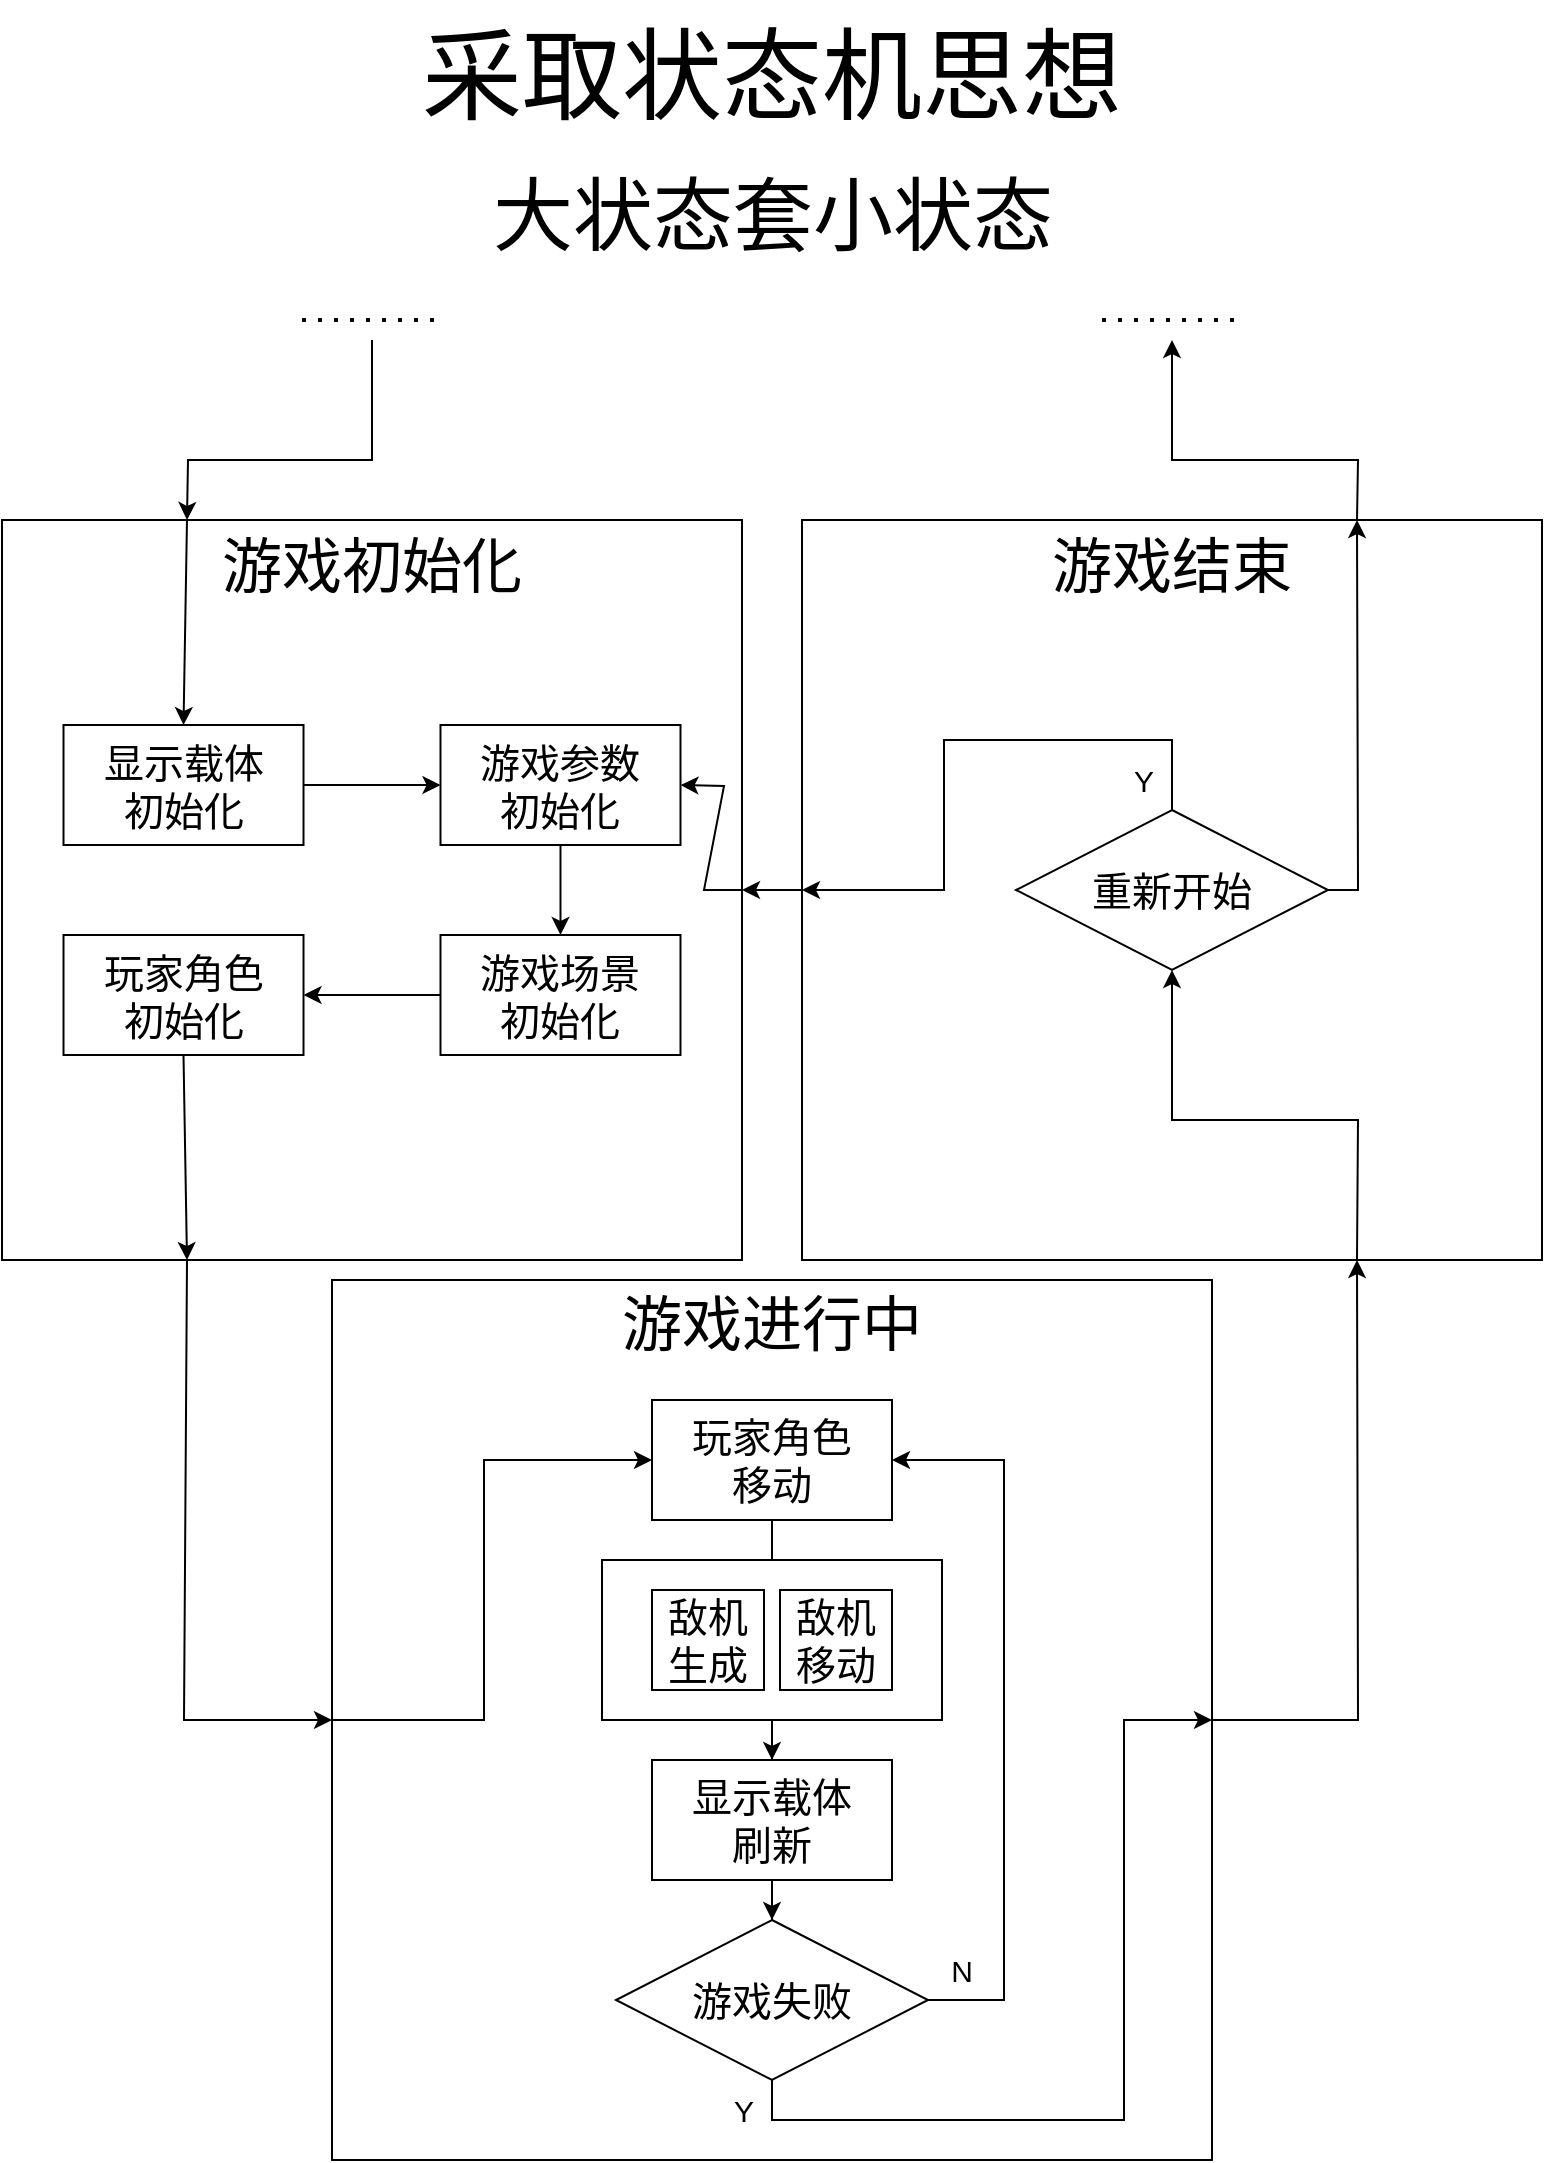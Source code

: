 <mxfile version="17.4.2" type="device"><diagram id="EVMfnuVXlGGx3GlSnexy" name="第 1 页"><mxGraphModel dx="1420" dy="905" grid="1" gridSize="10" guides="1" tooltips="1" connect="1" arrows="1" fold="1" page="1" pageScale="1" pageWidth="827" pageHeight="1169" math="0" shadow="0"><root><mxCell id="0"/><mxCell id="1" parent="0"/><mxCell id="DVun11mZxx7akJFx8gIE-1" value="游戏初始化&lt;br&gt;&lt;br&gt;&lt;br&gt;&lt;br&gt;&lt;br&gt;&lt;br&gt;&lt;br&gt;&lt;br&gt;&lt;br&gt;&lt;br&gt;" style="rounded=0;whiteSpace=wrap;html=1;fontSize=30;" vertex="1" parent="1"><mxGeometry x="29" y="290" width="370" height="370" as="geometry"/></mxCell><mxCell id="DVun11mZxx7akJFx8gIE-34" value="" style="edgeStyle=orthogonalEdgeStyle;rounded=0;orthogonalLoop=1;jettySize=auto;html=1;fontSize=40;" edge="1" parent="1" source="DVun11mZxx7akJFx8gIE-2" target="DVun11mZxx7akJFx8gIE-5"><mxGeometry relative="1" as="geometry"/></mxCell><mxCell id="DVun11mZxx7akJFx8gIE-2" value="显示载体&lt;br&gt;初始化" style="rounded=0;whiteSpace=wrap;html=1;fontSize=20;" vertex="1" parent="1"><mxGeometry x="59.75" y="392.5" width="120" height="60" as="geometry"/></mxCell><mxCell id="DVun11mZxx7akJFx8gIE-36" value="" style="edgeStyle=orthogonalEdgeStyle;rounded=0;orthogonalLoop=1;jettySize=auto;html=1;fontSize=40;" edge="1" parent="1" source="DVun11mZxx7akJFx8gIE-3" target="DVun11mZxx7akJFx8gIE-4"><mxGeometry relative="1" as="geometry"/></mxCell><mxCell id="DVun11mZxx7akJFx8gIE-3" value="游戏场景&lt;br&gt;初始化" style="rounded=0;whiteSpace=wrap;html=1;fontSize=20;" vertex="1" parent="1"><mxGeometry x="248.25" y="497.5" width="120" height="60" as="geometry"/></mxCell><mxCell id="DVun11mZxx7akJFx8gIE-4" value="玩家角色&lt;br&gt;初始化" style="rounded=0;whiteSpace=wrap;html=1;fontSize=20;" vertex="1" parent="1"><mxGeometry x="59.75" y="497.5" width="120" height="60" as="geometry"/></mxCell><mxCell id="DVun11mZxx7akJFx8gIE-35" value="" style="edgeStyle=orthogonalEdgeStyle;rounded=0;orthogonalLoop=1;jettySize=auto;html=1;fontSize=40;" edge="1" parent="1" source="DVun11mZxx7akJFx8gIE-5" target="DVun11mZxx7akJFx8gIE-3"><mxGeometry relative="1" as="geometry"/></mxCell><mxCell id="DVun11mZxx7akJFx8gIE-5" value="游戏参数&lt;br&gt;初始化" style="rounded=0;whiteSpace=wrap;html=1;fontSize=20;" vertex="1" parent="1"><mxGeometry x="248.25" y="392.5" width="120" height="60" as="geometry"/></mxCell><mxCell id="DVun11mZxx7akJFx8gIE-11" value="游戏结束&lt;br&gt;&lt;br&gt;&lt;br&gt;&lt;br&gt;&lt;br&gt;&lt;br&gt;&lt;br&gt;&lt;br&gt;&lt;br&gt;&lt;br&gt;" style="rounded=0;whiteSpace=wrap;html=1;fontSize=30;" vertex="1" parent="1"><mxGeometry x="429" y="290" width="370" height="370" as="geometry"/></mxCell><mxCell id="DVun11mZxx7akJFx8gIE-12" value="游戏进行中&lt;br&gt;&lt;br&gt;&lt;br&gt;&lt;br&gt;&lt;br&gt;&lt;br&gt;&lt;br&gt;&lt;br&gt;&lt;br&gt;&lt;br&gt;&lt;br&gt;&lt;br&gt;" style="rounded=0;whiteSpace=wrap;html=1;fontSize=30;" vertex="1" parent="1"><mxGeometry x="194" y="670" width="440" height="440" as="geometry"/></mxCell><mxCell id="DVun11mZxx7akJFx8gIE-13" value="" style="endArrow=classic;html=1;rounded=0;fontSize=20;exitX=0.25;exitY=1;exitDx=0;exitDy=0;entryX=0;entryY=0.5;entryDx=0;entryDy=0;" edge="1" parent="1" source="DVun11mZxx7akJFx8gIE-1" target="DVun11mZxx7akJFx8gIE-12"><mxGeometry width="50" height="50" relative="1" as="geometry"><mxPoint x="110" y="820" as="sourcePoint"/><mxPoint x="160" y="770" as="targetPoint"/><Array as="points"><mxPoint x="120" y="890"/></Array></mxGeometry></mxCell><mxCell id="DVun11mZxx7akJFx8gIE-16" value="" style="endArrow=classic;html=1;rounded=0;fontSize=20;exitX=1;exitY=0.5;exitDx=0;exitDy=0;entryX=0.75;entryY=1;entryDx=0;entryDy=0;" edge="1" parent="1" source="DVun11mZxx7akJFx8gIE-12" target="DVun11mZxx7akJFx8gIE-11"><mxGeometry width="50" height="50" relative="1" as="geometry"><mxPoint x="730" y="870" as="sourcePoint"/><mxPoint x="780" y="820" as="targetPoint"/><Array as="points"><mxPoint x="707" y="890"/></Array></mxGeometry></mxCell><mxCell id="DVun11mZxx7akJFx8gIE-19" value="采取状态机思想" style="text;html=1;strokeColor=none;fillColor=none;align=center;verticalAlign=middle;whiteSpace=wrap;rounded=0;fontSize=50;" vertex="1" parent="1"><mxGeometry x="238" y="30" width="352" height="75.86" as="geometry"/></mxCell><mxCell id="DVun11mZxx7akJFx8gIE-20" value="大状态套小状态" style="text;html=1;strokeColor=none;fillColor=none;align=center;verticalAlign=middle;whiteSpace=wrap;rounded=0;fontSize=40;" vertex="1" parent="1"><mxGeometry x="248.5" y="110" width="331" height="54.14" as="geometry"/></mxCell><mxCell id="DVun11mZxx7akJFx8gIE-22" value="" style="endArrow=classic;html=1;rounded=0;fontSize=40;entryX=1;entryY=0.5;entryDx=0;entryDy=0;exitX=0;exitY=0.5;exitDx=0;exitDy=0;" edge="1" parent="1" source="DVun11mZxx7akJFx8gIE-11" target="DVun11mZxx7akJFx8gIE-1"><mxGeometry width="50" height="50" relative="1" as="geometry"><mxPoint x="640" y="270" as="sourcePoint"/><mxPoint x="690" y="220" as="targetPoint"/></mxGeometry></mxCell><mxCell id="DVun11mZxx7akJFx8gIE-33" value="" style="endArrow=classic;html=1;rounded=0;fontSize=40;entryX=0.25;entryY=1;entryDx=0;entryDy=0;exitX=0.5;exitY=1;exitDx=0;exitDy=0;" edge="1" parent="1" source="DVun11mZxx7akJFx8gIE-4" target="DVun11mZxx7akJFx8gIE-1"><mxGeometry width="50" height="50" relative="1" as="geometry"><mxPoint y="770" as="sourcePoint"/><mxPoint x="50" y="720" as="targetPoint"/></mxGeometry></mxCell><mxCell id="DVun11mZxx7akJFx8gIE-37" value="" style="endArrow=classic;html=1;rounded=0;fontSize=40;entryX=1;entryY=0.5;entryDx=0;entryDy=0;exitX=1;exitY=0.5;exitDx=0;exitDy=0;" edge="1" parent="1" source="DVun11mZxx7akJFx8gIE-1" target="DVun11mZxx7akJFx8gIE-5"><mxGeometry width="50" height="50" relative="1" as="geometry"><mxPoint x="200" y="500" as="sourcePoint"/><mxPoint x="250" y="450" as="targetPoint"/><Array as="points"><mxPoint x="380" y="475"/><mxPoint x="390" y="423"/></Array></mxGeometry></mxCell><mxCell id="DVun11mZxx7akJFx8gIE-38" value="" style="endArrow=none;dashed=1;html=1;dashPattern=1 3;strokeWidth=2;rounded=0;fontSize=40;" edge="1" parent="1"><mxGeometry width="50" height="50" relative="1" as="geometry"><mxPoint x="179" y="190" as="sourcePoint"/><mxPoint x="249" y="190" as="targetPoint"/></mxGeometry></mxCell><mxCell id="DVun11mZxx7akJFx8gIE-39" value="" style="endArrow=classic;html=1;rounded=0;fontSize=40;entryX=0.25;entryY=0;entryDx=0;entryDy=0;" edge="1" parent="1" target="DVun11mZxx7akJFx8gIE-1"><mxGeometry width="50" height="50" relative="1" as="geometry"><mxPoint x="214" y="200" as="sourcePoint"/><mxPoint x="160" y="180" as="targetPoint"/><Array as="points"><mxPoint x="214" y="260"/><mxPoint x="122" y="260"/></Array></mxGeometry></mxCell><mxCell id="DVun11mZxx7akJFx8gIE-41" value="" style="endArrow=none;dashed=1;html=1;dashPattern=1 3;strokeWidth=2;rounded=0;fontSize=40;" edge="1" parent="1"><mxGeometry width="50" height="50" relative="1" as="geometry"><mxPoint x="579" y="190" as="sourcePoint"/><mxPoint x="649" y="190" as="targetPoint"/></mxGeometry></mxCell><mxCell id="DVun11mZxx7akJFx8gIE-42" value="" style="endArrow=classic;html=1;rounded=0;fontSize=40;exitX=0.75;exitY=0;exitDx=0;exitDy=0;" edge="1" parent="1" source="DVun11mZxx7akJFx8gIE-11"><mxGeometry width="50" height="50" relative="1" as="geometry"><mxPoint x="614" y="290" as="sourcePoint"/><mxPoint x="614" y="200" as="targetPoint"/><Array as="points"><mxPoint x="707" y="260"/><mxPoint x="614" y="260"/></Array></mxGeometry></mxCell><mxCell id="DVun11mZxx7akJFx8gIE-43" value="重新开始" style="rhombus;whiteSpace=wrap;html=1;fontSize=20;" vertex="1" parent="1"><mxGeometry x="536" y="435" width="156" height="80" as="geometry"/></mxCell><mxCell id="DVun11mZxx7akJFx8gIE-44" value="" style="endArrow=classic;html=1;rounded=0;fontSize=20;exitX=0.75;exitY=1;exitDx=0;exitDy=0;entryX=0.5;entryY=1;entryDx=0;entryDy=0;" edge="1" parent="1" source="DVun11mZxx7akJFx8gIE-11" target="DVun11mZxx7akJFx8gIE-43"><mxGeometry width="50" height="50" relative="1" as="geometry"><mxPoint x="910" y="570" as="sourcePoint"/><mxPoint x="960" y="520" as="targetPoint"/><Array as="points"><mxPoint x="707" y="590"/><mxPoint x="614" y="590"/></Array></mxGeometry></mxCell><mxCell id="DVun11mZxx7akJFx8gIE-45" value="" style="endArrow=classic;html=1;rounded=0;fontSize=20;exitX=1;exitY=0.5;exitDx=0;exitDy=0;entryX=0.75;entryY=0;entryDx=0;entryDy=0;" edge="1" parent="1" source="DVun11mZxx7akJFx8gIE-43" target="DVun11mZxx7akJFx8gIE-11"><mxGeometry width="50" height="50" relative="1" as="geometry"><mxPoint x="910" y="500" as="sourcePoint"/><mxPoint x="960" y="450" as="targetPoint"/><Array as="points"><mxPoint x="707" y="475"/></Array></mxGeometry></mxCell><mxCell id="DVun11mZxx7akJFx8gIE-46" value="N" style="text;html=1;strokeColor=none;fillColor=none;align=center;verticalAlign=middle;whiteSpace=wrap;rounded=0;fontSize=15;" vertex="1" parent="1"><mxGeometry x="499" y="1000" width="20" height="30" as="geometry"/></mxCell><mxCell id="DVun11mZxx7akJFx8gIE-47" value="" style="endArrow=classic;html=1;rounded=0;fontSize=15;exitX=0.5;exitY=0;exitDx=0;exitDy=0;entryX=0;entryY=0.5;entryDx=0;entryDy=0;" edge="1" parent="1" source="DVun11mZxx7akJFx8gIE-43" target="DVun11mZxx7akJFx8gIE-11"><mxGeometry width="50" height="50" relative="1" as="geometry"><mxPoint x="960" y="440" as="sourcePoint"/><mxPoint x="1010" y="390" as="targetPoint"/><Array as="points"><mxPoint x="614" y="400"/><mxPoint x="500" y="400"/><mxPoint x="500" y="475"/></Array></mxGeometry></mxCell><mxCell id="DVun11mZxx7akJFx8gIE-48" value="Y" style="text;html=1;strokeColor=none;fillColor=none;align=center;verticalAlign=middle;whiteSpace=wrap;rounded=0;fontSize=15;" vertex="1" parent="1"><mxGeometry x="590" y="405" width="20" height="30" as="geometry"/></mxCell><mxCell id="DVun11mZxx7akJFx8gIE-49" value="" style="endArrow=classic;html=1;rounded=0;fontSize=15;entryX=0.5;entryY=0;entryDx=0;entryDy=0;exitX=0.25;exitY=0;exitDx=0;exitDy=0;" edge="1" parent="1" source="DVun11mZxx7akJFx8gIE-1" target="DVun11mZxx7akJFx8gIE-2"><mxGeometry width="50" height="50" relative="1" as="geometry"><mxPoint x="50" y="750" as="sourcePoint"/><mxPoint x="100" y="700" as="targetPoint"/></mxGeometry></mxCell><mxCell id="DVun11mZxx7akJFx8gIE-50" value="游戏失败" style="rhombus;whiteSpace=wrap;html=1;fontSize=20;" vertex="1" parent="1"><mxGeometry x="336" y="990" width="156" height="80" as="geometry"/></mxCell><mxCell id="DVun11mZxx7akJFx8gIE-62" value="" style="edgeStyle=orthogonalEdgeStyle;rounded=0;orthogonalLoop=1;jettySize=auto;html=1;fontSize=20;" edge="1" parent="1" source="DVun11mZxx7akJFx8gIE-52" target="DVun11mZxx7akJFx8gIE-60"><mxGeometry relative="1" as="geometry"/></mxCell><mxCell id="DVun11mZxx7akJFx8gIE-52" value="玩家角色&lt;br&gt;移动" style="rounded=0;whiteSpace=wrap;html=1;fontSize=20;" vertex="1" parent="1"><mxGeometry x="354" y="730" width="120" height="60" as="geometry"/></mxCell><mxCell id="DVun11mZxx7akJFx8gIE-63" value="" style="edgeStyle=orthogonalEdgeStyle;rounded=0;orthogonalLoop=1;jettySize=auto;html=1;fontSize=20;" edge="1" parent="1" source="DVun11mZxx7akJFx8gIE-57" target="DVun11mZxx7akJFx8gIE-61"><mxGeometry relative="1" as="geometry"/></mxCell><mxCell id="DVun11mZxx7akJFx8gIE-57" value="" style="rounded=0;whiteSpace=wrap;html=1;fontSize=15;" vertex="1" parent="1"><mxGeometry x="329" y="810" width="170" height="80" as="geometry"/></mxCell><mxCell id="DVun11mZxx7akJFx8gIE-59" value="敌机&lt;br&gt;生成" style="rounded=0;whiteSpace=wrap;html=1;fontSize=20;" vertex="1" parent="1"><mxGeometry x="354" y="825" width="56" height="50" as="geometry"/></mxCell><mxCell id="DVun11mZxx7akJFx8gIE-60" value="敌机&lt;br&gt;移动" style="rounded=0;whiteSpace=wrap;html=1;fontSize=20;" vertex="1" parent="1"><mxGeometry x="418" y="825" width="56" height="50" as="geometry"/></mxCell><mxCell id="DVun11mZxx7akJFx8gIE-64" value="" style="edgeStyle=orthogonalEdgeStyle;rounded=0;orthogonalLoop=1;jettySize=auto;html=1;fontSize=20;" edge="1" parent="1" source="DVun11mZxx7akJFx8gIE-61" target="DVun11mZxx7akJFx8gIE-50"><mxGeometry relative="1" as="geometry"/></mxCell><mxCell id="DVun11mZxx7akJFx8gIE-61" value="显示载体&lt;br style=&quot;font-size: 20px;&quot;&gt;刷新" style="rounded=0;whiteSpace=wrap;html=1;fontSize=20;" vertex="1" parent="1"><mxGeometry x="354" y="910" width="120" height="60" as="geometry"/></mxCell><mxCell id="DVun11mZxx7akJFx8gIE-65" value="" style="endArrow=classic;html=1;rounded=0;fontSize=20;exitX=0.5;exitY=1;exitDx=0;exitDy=0;entryX=1;entryY=0.5;entryDx=0;entryDy=0;" edge="1" parent="1" source="DVun11mZxx7akJFx8gIE-50" target="DVun11mZxx7akJFx8gIE-12"><mxGeometry width="50" height="50" relative="1" as="geometry"><mxPoint x="70" y="1040" as="sourcePoint"/><mxPoint x="120" y="990" as="targetPoint"/><Array as="points"><mxPoint x="414" y="1090"/><mxPoint x="590" y="1090"/><mxPoint x="590" y="890"/></Array></mxGeometry></mxCell><mxCell id="DVun11mZxx7akJFx8gIE-66" value="Y" style="text;html=1;strokeColor=none;fillColor=none;align=center;verticalAlign=middle;whiteSpace=wrap;rounded=0;fontSize=15;" vertex="1" parent="1"><mxGeometry x="390" y="1070" width="20" height="30" as="geometry"/></mxCell><mxCell id="DVun11mZxx7akJFx8gIE-67" value="" style="endArrow=classic;html=1;rounded=0;fontSize=20;exitX=0;exitY=0.5;exitDx=0;exitDy=0;entryX=0;entryY=0.5;entryDx=0;entryDy=0;" edge="1" parent="1" source="DVun11mZxx7akJFx8gIE-12" target="DVun11mZxx7akJFx8gIE-52"><mxGeometry width="50" height="50" relative="1" as="geometry"><mxPoint x="100" y="990" as="sourcePoint"/><mxPoint x="150" y="940" as="targetPoint"/><Array as="points"><mxPoint x="270" y="890"/><mxPoint x="270" y="760"/></Array></mxGeometry></mxCell><mxCell id="DVun11mZxx7akJFx8gIE-68" value="" style="endArrow=classic;html=1;rounded=0;fontSize=20;exitX=1;exitY=0.5;exitDx=0;exitDy=0;entryX=1;entryY=0.5;entryDx=0;entryDy=0;" edge="1" parent="1" source="DVun11mZxx7akJFx8gIE-50" target="DVun11mZxx7akJFx8gIE-52"><mxGeometry width="50" height="50" relative="1" as="geometry"><mxPoint x="90" y="970" as="sourcePoint"/><mxPoint x="140" y="920" as="targetPoint"/><Array as="points"><mxPoint x="530" y="1030"/><mxPoint x="530" y="760"/></Array></mxGeometry></mxCell></root></mxGraphModel></diagram></mxfile>